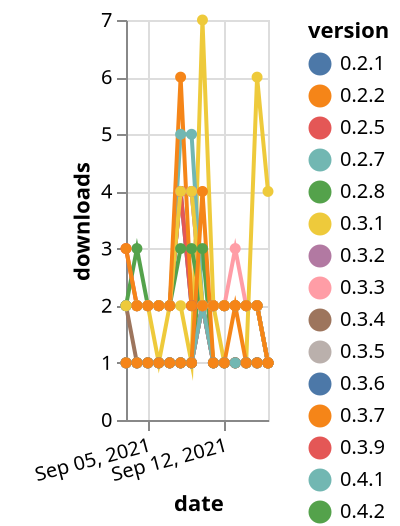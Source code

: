 {"$schema": "https://vega.github.io/schema/vega-lite/v5.json", "description": "A simple bar chart with embedded data.", "data": {"values": [{"date": "2021-09-03", "total": 221, "delta": 2, "version": "0.3.4"}, {"date": "2021-09-04", "total": 222, "delta": 1, "version": "0.3.4"}, {"date": "2021-09-05", "total": 223, "delta": 1, "version": "0.3.4"}, {"date": "2021-09-06", "total": 224, "delta": 1, "version": "0.3.4"}, {"date": "2021-09-07", "total": 225, "delta": 1, "version": "0.3.4"}, {"date": "2021-09-08", "total": 226, "delta": 1, "version": "0.3.4"}, {"date": "2021-09-09", "total": 227, "delta": 1, "version": "0.3.4"}, {"date": "2021-09-10", "total": 229, "delta": 2, "version": "0.3.4"}, {"date": "2021-09-11", "total": 230, "delta": 1, "version": "0.3.4"}, {"date": "2021-09-12", "total": 231, "delta": 1, "version": "0.3.4"}, {"date": "2021-09-13", "total": 232, "delta": 1, "version": "0.3.4"}, {"date": "2021-09-14", "total": 233, "delta": 1, "version": "0.3.4"}, {"date": "2021-09-15", "total": 234, "delta": 1, "version": "0.3.4"}, {"date": "2021-09-16", "total": 235, "delta": 1, "version": "0.3.4"}, {"date": "2021-09-03", "total": 218, "delta": 1, "version": "0.3.6"}, {"date": "2021-09-04", "total": 219, "delta": 1, "version": "0.3.6"}, {"date": "2021-09-05", "total": 220, "delta": 1, "version": "0.3.6"}, {"date": "2021-09-06", "total": 221, "delta": 1, "version": "0.3.6"}, {"date": "2021-09-07", "total": 222, "delta": 1, "version": "0.3.6"}, {"date": "2021-09-08", "total": 223, "delta": 1, "version": "0.3.6"}, {"date": "2021-09-09", "total": 224, "delta": 1, "version": "0.3.6"}, {"date": "2021-09-10", "total": 226, "delta": 2, "version": "0.3.6"}, {"date": "2021-09-11", "total": 227, "delta": 1, "version": "0.3.6"}, {"date": "2021-09-12", "total": 228, "delta": 1, "version": "0.3.6"}, {"date": "2021-09-13", "total": 229, "delta": 1, "version": "0.3.6"}, {"date": "2021-09-14", "total": 230, "delta": 1, "version": "0.3.6"}, {"date": "2021-09-15", "total": 231, "delta": 1, "version": "0.3.6"}, {"date": "2021-09-16", "total": 232, "delta": 1, "version": "0.3.6"}, {"date": "2021-09-03", "total": 658, "delta": 2, "version": "0.5.2"}, {"date": "2021-09-04", "total": 660, "delta": 2, "version": "0.5.2"}, {"date": "2021-09-05", "total": 662, "delta": 2, "version": "0.5.2"}, {"date": "2021-09-06", "total": 663, "delta": 1, "version": "0.5.2"}, {"date": "2021-09-07", "total": 665, "delta": 2, "version": "0.5.2"}, {"date": "2021-09-08", "total": 667, "delta": 2, "version": "0.5.2"}, {"date": "2021-09-09", "total": 668, "delta": 1, "version": "0.5.2"}, {"date": "2021-09-10", "total": 675, "delta": 7, "version": "0.5.2"}, {"date": "2021-09-11", "total": 677, "delta": 2, "version": "0.5.2"}, {"date": "2021-09-12", "total": 678, "delta": 1, "version": "0.5.2"}, {"date": "2021-09-13", "total": 679, "delta": 1, "version": "0.5.2"}, {"date": "2021-09-14", "total": 680, "delta": 1, "version": "0.5.2"}, {"date": "2021-09-15", "total": 686, "delta": 6, "version": "0.5.2"}, {"date": "2021-09-16", "total": 690, "delta": 4, "version": "0.5.2"}, {"date": "2021-09-03", "total": 2968, "delta": 2, "version": "0.2.1"}, {"date": "2021-09-04", "total": 2970, "delta": 2, "version": "0.2.1"}, {"date": "2021-09-05", "total": 2972, "delta": 2, "version": "0.2.1"}, {"date": "2021-09-06", "total": 2974, "delta": 2, "version": "0.2.1"}, {"date": "2021-09-07", "total": 2976, "delta": 2, "version": "0.2.1"}, {"date": "2021-09-08", "total": 2980, "delta": 4, "version": "0.2.1"}, {"date": "2021-09-09", "total": 2982, "delta": 2, "version": "0.2.1"}, {"date": "2021-09-10", "total": 2984, "delta": 2, "version": "0.2.1"}, {"date": "2021-09-11", "total": 2986, "delta": 2, "version": "0.2.1"}, {"date": "2021-09-12", "total": 2988, "delta": 2, "version": "0.2.1"}, {"date": "2021-09-13", "total": 2990, "delta": 2, "version": "0.2.1"}, {"date": "2021-09-14", "total": 2992, "delta": 2, "version": "0.2.1"}, {"date": "2021-09-15", "total": 2994, "delta": 2, "version": "0.2.1"}, {"date": "2021-09-16", "total": 2995, "delta": 1, "version": "0.2.1"}, {"date": "2021-09-03", "total": 188, "delta": 1, "version": "0.3.5"}, {"date": "2021-09-04", "total": 189, "delta": 1, "version": "0.3.5"}, {"date": "2021-09-05", "total": 190, "delta": 1, "version": "0.3.5"}, {"date": "2021-09-06", "total": 191, "delta": 1, "version": "0.3.5"}, {"date": "2021-09-07", "total": 192, "delta": 1, "version": "0.3.5"}, {"date": "2021-09-08", "total": 193, "delta": 1, "version": "0.3.5"}, {"date": "2021-09-09", "total": 194, "delta": 1, "version": "0.3.5"}, {"date": "2021-09-10", "total": 196, "delta": 2, "version": "0.3.5"}, {"date": "2021-09-11", "total": 197, "delta": 1, "version": "0.3.5"}, {"date": "2021-09-12", "total": 198, "delta": 1, "version": "0.3.5"}, {"date": "2021-09-13", "total": 199, "delta": 1, "version": "0.3.5"}, {"date": "2021-09-14", "total": 200, "delta": 1, "version": "0.3.5"}, {"date": "2021-09-15", "total": 201, "delta": 1, "version": "0.3.5"}, {"date": "2021-09-16", "total": 202, "delta": 1, "version": "0.3.5"}, {"date": "2021-09-03", "total": 847, "delta": 1, "version": "0.4.2"}, {"date": "2021-09-04", "total": 848, "delta": 1, "version": "0.4.2"}, {"date": "2021-09-05", "total": 849, "delta": 1, "version": "0.4.2"}, {"date": "2021-09-06", "total": 850, "delta": 1, "version": "0.4.2"}, {"date": "2021-09-07", "total": 851, "delta": 1, "version": "0.4.2"}, {"date": "2021-09-08", "total": 852, "delta": 1, "version": "0.4.2"}, {"date": "2021-09-09", "total": 853, "delta": 1, "version": "0.4.2"}, {"date": "2021-09-10", "total": 856, "delta": 3, "version": "0.4.2"}, {"date": "2021-09-11", "total": 857, "delta": 1, "version": "0.4.2"}, {"date": "2021-09-12", "total": 858, "delta": 1, "version": "0.4.2"}, {"date": "2021-09-13", "total": 859, "delta": 1, "version": "0.4.2"}, {"date": "2021-09-14", "total": 860, "delta": 1, "version": "0.4.2"}, {"date": "2021-09-15", "total": 861, "delta": 1, "version": "0.4.2"}, {"date": "2021-09-16", "total": 862, "delta": 1, "version": "0.4.2"}, {"date": "2021-09-03", "total": 3178, "delta": 2, "version": "0.3.3"}, {"date": "2021-09-04", "total": 3180, "delta": 2, "version": "0.3.3"}, {"date": "2021-09-05", "total": 3182, "delta": 2, "version": "0.3.3"}, {"date": "2021-09-06", "total": 3184, "delta": 2, "version": "0.3.3"}, {"date": "2021-09-07", "total": 3186, "delta": 2, "version": "0.3.3"}, {"date": "2021-09-08", "total": 3190, "delta": 4, "version": "0.3.3"}, {"date": "2021-09-09", "total": 3194, "delta": 4, "version": "0.3.3"}, {"date": "2021-09-10", "total": 3196, "delta": 2, "version": "0.3.3"}, {"date": "2021-09-11", "total": 3198, "delta": 2, "version": "0.3.3"}, {"date": "2021-09-12", "total": 3200, "delta": 2, "version": "0.3.3"}, {"date": "2021-09-13", "total": 3203, "delta": 3, "version": "0.3.3"}, {"date": "2021-09-14", "total": 3205, "delta": 2, "version": "0.3.3"}, {"date": "2021-09-15", "total": 3207, "delta": 2, "version": "0.3.3"}, {"date": "2021-09-16", "total": 3208, "delta": 1, "version": "0.3.3"}, {"date": "2021-09-03", "total": 2319, "delta": 2, "version": "0.3.2"}, {"date": "2021-09-04", "total": 2321, "delta": 2, "version": "0.3.2"}, {"date": "2021-09-05", "total": 2323, "delta": 2, "version": "0.3.2"}, {"date": "2021-09-06", "total": 2325, "delta": 2, "version": "0.3.2"}, {"date": "2021-09-07", "total": 2327, "delta": 2, "version": "0.3.2"}, {"date": "2021-09-08", "total": 2331, "delta": 4, "version": "0.3.2"}, {"date": "2021-09-09", "total": 2335, "delta": 4, "version": "0.3.2"}, {"date": "2021-09-10", "total": 2337, "delta": 2, "version": "0.3.2"}, {"date": "2021-09-11", "total": 2339, "delta": 2, "version": "0.3.2"}, {"date": "2021-09-12", "total": 2341, "delta": 2, "version": "0.3.2"}, {"date": "2021-09-13", "total": 2343, "delta": 2, "version": "0.3.2"}, {"date": "2021-09-14", "total": 2345, "delta": 2, "version": "0.3.2"}, {"date": "2021-09-15", "total": 2347, "delta": 2, "version": "0.3.2"}, {"date": "2021-09-16", "total": 2348, "delta": 1, "version": "0.3.2"}, {"date": "2021-09-03", "total": 2889, "delta": 2, "version": "0.2.8"}, {"date": "2021-09-04", "total": 2892, "delta": 3, "version": "0.2.8"}, {"date": "2021-09-05", "total": 2894, "delta": 2, "version": "0.2.8"}, {"date": "2021-09-06", "total": 2896, "delta": 2, "version": "0.2.8"}, {"date": "2021-09-07", "total": 2898, "delta": 2, "version": "0.2.8"}, {"date": "2021-09-08", "total": 2901, "delta": 3, "version": "0.2.8"}, {"date": "2021-09-09", "total": 2904, "delta": 3, "version": "0.2.8"}, {"date": "2021-09-10", "total": 2906, "delta": 2, "version": "0.2.8"}, {"date": "2021-09-11", "total": 2908, "delta": 2, "version": "0.2.8"}, {"date": "2021-09-12", "total": 2910, "delta": 2, "version": "0.2.8"}, {"date": "2021-09-13", "total": 2912, "delta": 2, "version": "0.2.8"}, {"date": "2021-09-14", "total": 2914, "delta": 2, "version": "0.2.8"}, {"date": "2021-09-15", "total": 2916, "delta": 2, "version": "0.2.8"}, {"date": "2021-09-16", "total": 2917, "delta": 1, "version": "0.2.8"}, {"date": "2021-09-03", "total": 5831, "delta": 2, "version": "0.2.7"}, {"date": "2021-09-04", "total": 5833, "delta": 2, "version": "0.2.7"}, {"date": "2021-09-05", "total": 5835, "delta": 2, "version": "0.2.7"}, {"date": "2021-09-06", "total": 5837, "delta": 2, "version": "0.2.7"}, {"date": "2021-09-07", "total": 5839, "delta": 2, "version": "0.2.7"}, {"date": "2021-09-08", "total": 5844, "delta": 5, "version": "0.2.7"}, {"date": "2021-09-09", "total": 5849, "delta": 5, "version": "0.2.7"}, {"date": "2021-09-10", "total": 5851, "delta": 2, "version": "0.2.7"}, {"date": "2021-09-11", "total": 5853, "delta": 2, "version": "0.2.7"}, {"date": "2021-09-12", "total": 5855, "delta": 2, "version": "0.2.7"}, {"date": "2021-09-13", "total": 5857, "delta": 2, "version": "0.2.7"}, {"date": "2021-09-14", "total": 5859, "delta": 2, "version": "0.2.7"}, {"date": "2021-09-15", "total": 5861, "delta": 2, "version": "0.2.7"}, {"date": "2021-09-16", "total": 5862, "delta": 1, "version": "0.2.7"}, {"date": "2021-09-03", "total": 384, "delta": 1, "version": "0.3.9"}, {"date": "2021-09-04", "total": 385, "delta": 1, "version": "0.3.9"}, {"date": "2021-09-05", "total": 386, "delta": 1, "version": "0.3.9"}, {"date": "2021-09-06", "total": 387, "delta": 1, "version": "0.3.9"}, {"date": "2021-09-07", "total": 388, "delta": 1, "version": "0.3.9"}, {"date": "2021-09-08", "total": 389, "delta": 1, "version": "0.3.9"}, {"date": "2021-09-09", "total": 390, "delta": 1, "version": "0.3.9"}, {"date": "2021-09-10", "total": 392, "delta": 2, "version": "0.3.9"}, {"date": "2021-09-11", "total": 393, "delta": 1, "version": "0.3.9"}, {"date": "2021-09-12", "total": 394, "delta": 1, "version": "0.3.9"}, {"date": "2021-09-13", "total": 395, "delta": 1, "version": "0.3.9"}, {"date": "2021-09-14", "total": 396, "delta": 1, "version": "0.3.9"}, {"date": "2021-09-15", "total": 397, "delta": 1, "version": "0.3.9"}, {"date": "2021-09-16", "total": 398, "delta": 1, "version": "0.3.9"}, {"date": "2021-09-03", "total": 3445, "delta": 3, "version": "0.2.5"}, {"date": "2021-09-04", "total": 3447, "delta": 2, "version": "0.2.5"}, {"date": "2021-09-05", "total": 3449, "delta": 2, "version": "0.2.5"}, {"date": "2021-09-06", "total": 3451, "delta": 2, "version": "0.2.5"}, {"date": "2021-09-07", "total": 3453, "delta": 2, "version": "0.2.5"}, {"date": "2021-09-08", "total": 3457, "delta": 4, "version": "0.2.5"}, {"date": "2021-09-09", "total": 3459, "delta": 2, "version": "0.2.5"}, {"date": "2021-09-10", "total": 3461, "delta": 2, "version": "0.2.5"}, {"date": "2021-09-11", "total": 3463, "delta": 2, "version": "0.2.5"}, {"date": "2021-09-12", "total": 3465, "delta": 2, "version": "0.2.5"}, {"date": "2021-09-13", "total": 3467, "delta": 2, "version": "0.2.5"}, {"date": "2021-09-14", "total": 3469, "delta": 2, "version": "0.2.5"}, {"date": "2021-09-15", "total": 3471, "delta": 2, "version": "0.2.5"}, {"date": "2021-09-16", "total": 3472, "delta": 1, "version": "0.2.5"}, {"date": "2021-09-03", "total": 393, "delta": 1, "version": "0.4.1"}, {"date": "2021-09-04", "total": 394, "delta": 1, "version": "0.4.1"}, {"date": "2021-09-05", "total": 395, "delta": 1, "version": "0.4.1"}, {"date": "2021-09-06", "total": 396, "delta": 1, "version": "0.4.1"}, {"date": "2021-09-07", "total": 397, "delta": 1, "version": "0.4.1"}, {"date": "2021-09-08", "total": 398, "delta": 1, "version": "0.4.1"}, {"date": "2021-09-09", "total": 399, "delta": 1, "version": "0.4.1"}, {"date": "2021-09-10", "total": 401, "delta": 2, "version": "0.4.1"}, {"date": "2021-09-11", "total": 402, "delta": 1, "version": "0.4.1"}, {"date": "2021-09-12", "total": 403, "delta": 1, "version": "0.4.1"}, {"date": "2021-09-13", "total": 404, "delta": 1, "version": "0.4.1"}, {"date": "2021-09-14", "total": 405, "delta": 1, "version": "0.4.1"}, {"date": "2021-09-15", "total": 406, "delta": 1, "version": "0.4.1"}, {"date": "2021-09-16", "total": 407, "delta": 1, "version": "0.4.1"}, {"date": "2021-09-03", "total": 2322, "delta": 2, "version": "0.3.1"}, {"date": "2021-09-04", "total": 2324, "delta": 2, "version": "0.3.1"}, {"date": "2021-09-05", "total": 2326, "delta": 2, "version": "0.3.1"}, {"date": "2021-09-06", "total": 2328, "delta": 2, "version": "0.3.1"}, {"date": "2021-09-07", "total": 2330, "delta": 2, "version": "0.3.1"}, {"date": "2021-09-08", "total": 2334, "delta": 4, "version": "0.3.1"}, {"date": "2021-09-09", "total": 2338, "delta": 4, "version": "0.3.1"}, {"date": "2021-09-10", "total": 2340, "delta": 2, "version": "0.3.1"}, {"date": "2021-09-11", "total": 2342, "delta": 2, "version": "0.3.1"}, {"date": "2021-09-12", "total": 2344, "delta": 2, "version": "0.3.1"}, {"date": "2021-09-13", "total": 2346, "delta": 2, "version": "0.3.1"}, {"date": "2021-09-14", "total": 2348, "delta": 2, "version": "0.3.1"}, {"date": "2021-09-15", "total": 2350, "delta": 2, "version": "0.3.1"}, {"date": "2021-09-16", "total": 2351, "delta": 1, "version": "0.3.1"}, {"date": "2021-09-03", "total": 727, "delta": 1, "version": "0.3.7"}, {"date": "2021-09-04", "total": 728, "delta": 1, "version": "0.3.7"}, {"date": "2021-09-05", "total": 729, "delta": 1, "version": "0.3.7"}, {"date": "2021-09-06", "total": 730, "delta": 1, "version": "0.3.7"}, {"date": "2021-09-07", "total": 731, "delta": 1, "version": "0.3.7"}, {"date": "2021-09-08", "total": 732, "delta": 1, "version": "0.3.7"}, {"date": "2021-09-09", "total": 733, "delta": 1, "version": "0.3.7"}, {"date": "2021-09-10", "total": 737, "delta": 4, "version": "0.3.7"}, {"date": "2021-09-11", "total": 738, "delta": 1, "version": "0.3.7"}, {"date": "2021-09-12", "total": 739, "delta": 1, "version": "0.3.7"}, {"date": "2021-09-13", "total": 741, "delta": 2, "version": "0.3.7"}, {"date": "2021-09-14", "total": 742, "delta": 1, "version": "0.3.7"}, {"date": "2021-09-15", "total": 743, "delta": 1, "version": "0.3.7"}, {"date": "2021-09-16", "total": 744, "delta": 1, "version": "0.3.7"}, {"date": "2021-09-03", "total": 7156, "delta": 3, "version": "0.2.2"}, {"date": "2021-09-04", "total": 7158, "delta": 2, "version": "0.2.2"}, {"date": "2021-09-05", "total": 7160, "delta": 2, "version": "0.2.2"}, {"date": "2021-09-06", "total": 7162, "delta": 2, "version": "0.2.2"}, {"date": "2021-09-07", "total": 7164, "delta": 2, "version": "0.2.2"}, {"date": "2021-09-08", "total": 7170, "delta": 6, "version": "0.2.2"}, {"date": "2021-09-09", "total": 7172, "delta": 2, "version": "0.2.2"}, {"date": "2021-09-10", "total": 7174, "delta": 2, "version": "0.2.2"}, {"date": "2021-09-11", "total": 7176, "delta": 2, "version": "0.2.2"}, {"date": "2021-09-12", "total": 7178, "delta": 2, "version": "0.2.2"}, {"date": "2021-09-13", "total": 7180, "delta": 2, "version": "0.2.2"}, {"date": "2021-09-14", "total": 7182, "delta": 2, "version": "0.2.2"}, {"date": "2021-09-15", "total": 7184, "delta": 2, "version": "0.2.2"}, {"date": "2021-09-16", "total": 7185, "delta": 1, "version": "0.2.2"}]}, "width": "container", "mark": {"type": "line", "point": {"filled": true}}, "encoding": {"x": {"field": "date", "type": "temporal", "timeUnit": "yearmonthdate", "title": "date", "axis": {"labelAngle": -15}}, "y": {"field": "delta", "type": "quantitative", "title": "downloads"}, "color": {"field": "version", "type": "nominal"}, "tooltip": {"field": "delta"}}}